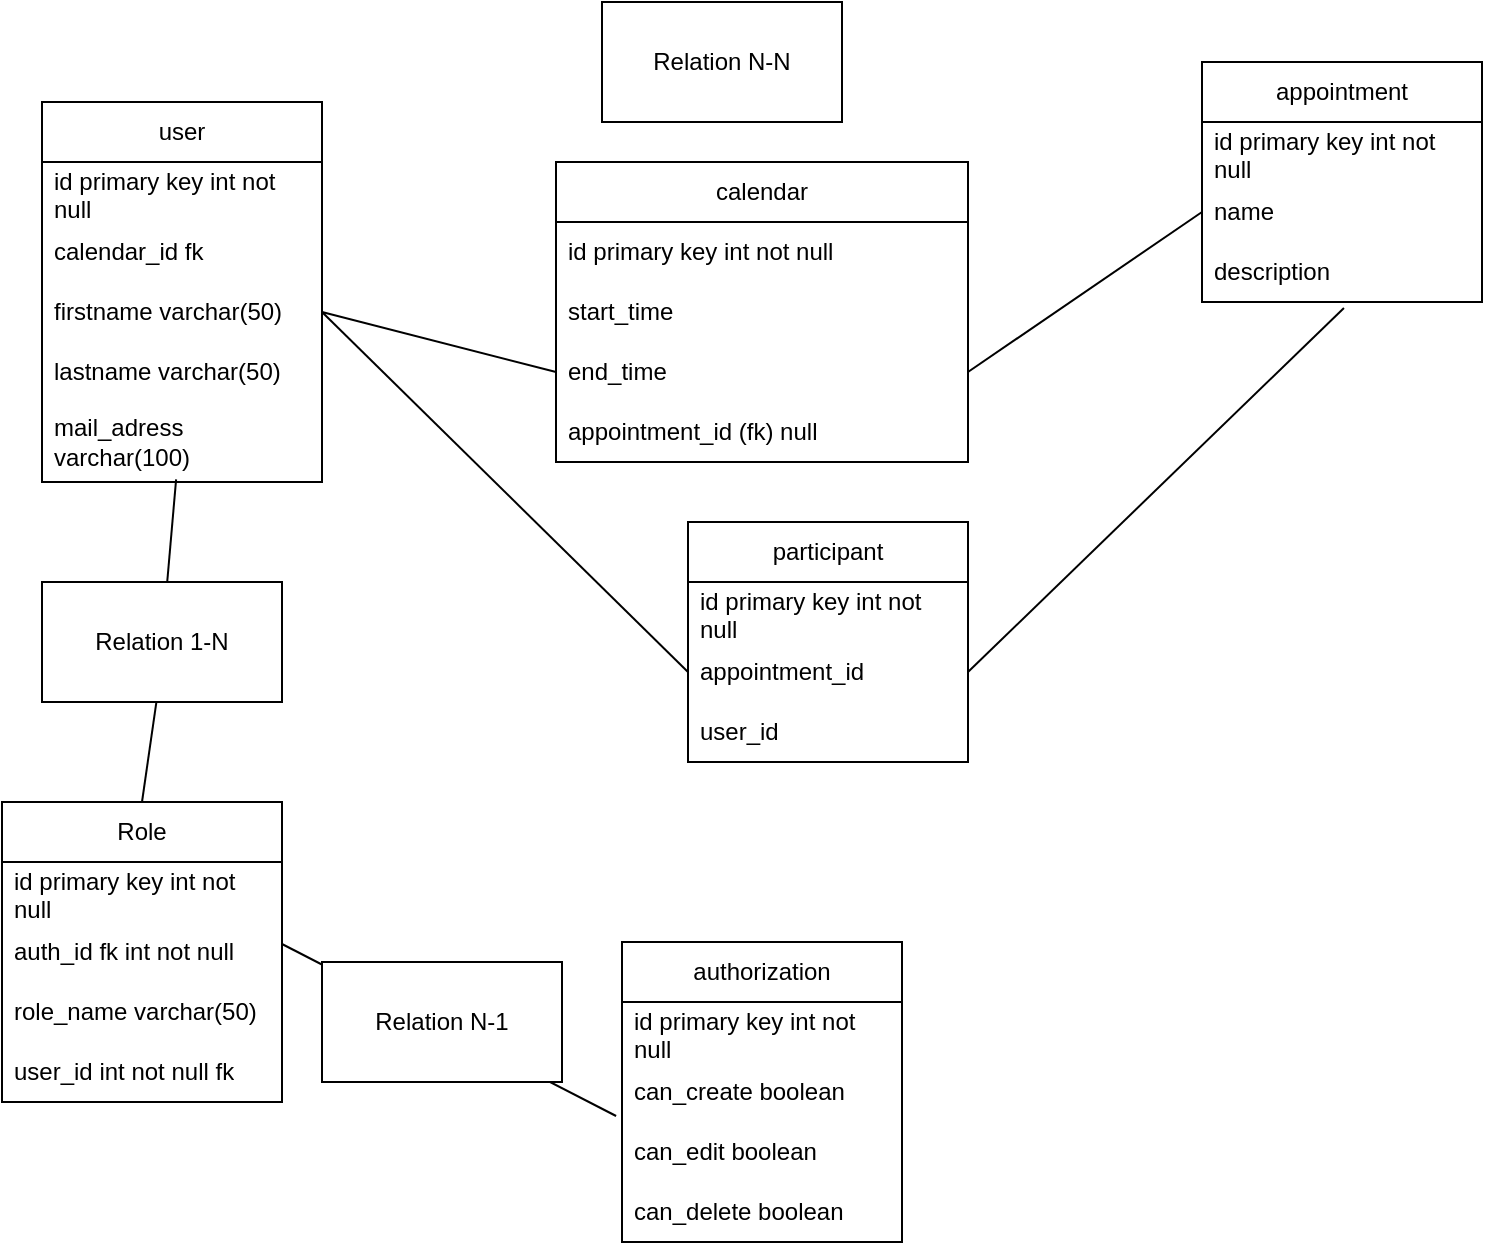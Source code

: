 <mxfile version="21.5.2" type="github">
  <diagram name="Page-1" id="rHeJxagXKsCjm51ZO492">
    <mxGraphModel dx="1290" dy="566" grid="1" gridSize="10" guides="1" tooltips="1" connect="1" arrows="1" fold="1" page="1" pageScale="1" pageWidth="827" pageHeight="1169" math="0" shadow="0">
      <root>
        <mxCell id="0" />
        <mxCell id="1" parent="0" />
        <mxCell id="9v8xwFdSX0G-6z-kkgyB-20" value="" style="endArrow=none;html=1;rounded=0;exitX=1;exitY=0.5;exitDx=0;exitDy=0;entryX=0;entryY=0.5;entryDx=0;entryDy=0;" parent="1" source="9v8xwFdSX0G-6z-kkgyB-3" target="NwiTy2WCb6p2vehGHKtI-1" edge="1">
          <mxGeometry width="50" height="50" relative="1" as="geometry">
            <mxPoint x="390" y="320" as="sourcePoint" />
            <mxPoint x="440" y="270" as="targetPoint" />
          </mxGeometry>
        </mxCell>
        <mxCell id="9v8xwFdSX0G-6z-kkgyB-1" value="user" style="swimlane;fontStyle=0;childLayout=stackLayout;horizontal=1;startSize=30;horizontalStack=0;resizeParent=1;resizeParentMax=0;resizeLast=0;collapsible=1;marginBottom=0;whiteSpace=wrap;html=1;" parent="1" vertex="1">
          <mxGeometry x="80" y="60" width="140" height="190" as="geometry" />
        </mxCell>
        <mxCell id="9v8xwFdSX0G-6z-kkgyB-2" value="id primary key int not null" style="text;strokeColor=none;fillColor=none;align=left;verticalAlign=middle;spacingLeft=4;spacingRight=4;overflow=hidden;points=[[0,0.5],[1,0.5]];portConstraint=eastwest;rotatable=0;whiteSpace=wrap;html=1;" parent="9v8xwFdSX0G-6z-kkgyB-1" vertex="1">
          <mxGeometry y="30" width="140" height="30" as="geometry" />
        </mxCell>
        <mxCell id="NwiTy2WCb6p2vehGHKtI-5" value="calendar_id fk" style="text;strokeColor=none;fillColor=none;align=left;verticalAlign=middle;spacingLeft=4;spacingRight=4;overflow=hidden;points=[[0,0.5],[1,0.5]];portConstraint=eastwest;rotatable=0;whiteSpace=wrap;html=1;" parent="9v8xwFdSX0G-6z-kkgyB-1" vertex="1">
          <mxGeometry y="60" width="140" height="30" as="geometry" />
        </mxCell>
        <mxCell id="9v8xwFdSX0G-6z-kkgyB-3" value="firstname varchar(50)" style="text;strokeColor=none;fillColor=none;align=left;verticalAlign=middle;spacingLeft=4;spacingRight=4;overflow=hidden;points=[[0,0.5],[1,0.5]];portConstraint=eastwest;rotatable=0;whiteSpace=wrap;html=1;" parent="9v8xwFdSX0G-6z-kkgyB-1" vertex="1">
          <mxGeometry y="90" width="140" height="30" as="geometry" />
        </mxCell>
        <mxCell id="9v8xwFdSX0G-6z-kkgyB-4" value="lastname varchar(50)" style="text;strokeColor=none;fillColor=none;align=left;verticalAlign=middle;spacingLeft=4;spacingRight=4;overflow=hidden;points=[[0,0.5],[1,0.5]];portConstraint=eastwest;rotatable=0;whiteSpace=wrap;html=1;" parent="9v8xwFdSX0G-6z-kkgyB-1" vertex="1">
          <mxGeometry y="120" width="140" height="30" as="geometry" />
        </mxCell>
        <mxCell id="9v8xwFdSX0G-6z-kkgyB-6" value="mail_adress varchar(100)" style="text;strokeColor=none;fillColor=none;align=left;verticalAlign=middle;spacingLeft=4;spacingRight=4;overflow=hidden;points=[[0,0.5],[1,0.5]];portConstraint=eastwest;rotatable=0;whiteSpace=wrap;html=1;" parent="9v8xwFdSX0G-6z-kkgyB-1" vertex="1">
          <mxGeometry y="150" width="140" height="40" as="geometry" />
        </mxCell>
        <mxCell id="9v8xwFdSX0G-6z-kkgyB-8" value="appointment" style="swimlane;fontStyle=0;childLayout=stackLayout;horizontal=1;startSize=30;horizontalStack=0;resizeParent=1;resizeParentMax=0;resizeLast=0;collapsible=1;marginBottom=0;whiteSpace=wrap;html=1;" parent="1" vertex="1">
          <mxGeometry x="660" y="40" width="140" height="120" as="geometry" />
        </mxCell>
        <mxCell id="9v8xwFdSX0G-6z-kkgyB-9" value="id primary key int not null" style="text;strokeColor=none;fillColor=none;align=left;verticalAlign=middle;spacingLeft=4;spacingRight=4;overflow=hidden;points=[[0,0.5],[1,0.5]];portConstraint=eastwest;rotatable=0;whiteSpace=wrap;html=1;" parent="9v8xwFdSX0G-6z-kkgyB-8" vertex="1">
          <mxGeometry y="30" width="140" height="30" as="geometry" />
        </mxCell>
        <mxCell id="9v8xwFdSX0G-6z-kkgyB-10" value="name" style="text;strokeColor=none;fillColor=none;align=left;verticalAlign=middle;spacingLeft=4;spacingRight=4;overflow=hidden;points=[[0,0.5],[1,0.5]];portConstraint=eastwest;rotatable=0;whiteSpace=wrap;html=1;" parent="9v8xwFdSX0G-6z-kkgyB-8" vertex="1">
          <mxGeometry y="60" width="140" height="30" as="geometry" />
        </mxCell>
        <mxCell id="9v8xwFdSX0G-6z-kkgyB-11" value="description" style="text;strokeColor=none;fillColor=none;align=left;verticalAlign=middle;spacingLeft=4;spacingRight=4;overflow=hidden;points=[[0,0.5],[1,0.5]];portConstraint=eastwest;rotatable=0;whiteSpace=wrap;html=1;" parent="9v8xwFdSX0G-6z-kkgyB-8" vertex="1">
          <mxGeometry y="90" width="140" height="30" as="geometry" />
        </mxCell>
        <mxCell id="9v8xwFdSX0G-6z-kkgyB-13" value="authorization" style="swimlane;fontStyle=0;childLayout=stackLayout;horizontal=1;startSize=30;horizontalStack=0;resizeParent=1;resizeParentMax=0;resizeLast=0;collapsible=1;marginBottom=0;whiteSpace=wrap;html=1;" parent="1" vertex="1">
          <mxGeometry x="370" y="480" width="140" height="150" as="geometry" />
        </mxCell>
        <mxCell id="9v8xwFdSX0G-6z-kkgyB-14" value="id primary key int not null" style="text;strokeColor=none;fillColor=none;align=left;verticalAlign=middle;spacingLeft=4;spacingRight=4;overflow=hidden;points=[[0,0.5],[1,0.5]];portConstraint=eastwest;rotatable=0;whiteSpace=wrap;html=1;" parent="9v8xwFdSX0G-6z-kkgyB-13" vertex="1">
          <mxGeometry y="30" width="140" height="30" as="geometry" />
        </mxCell>
        <mxCell id="9v8xwFdSX0G-6z-kkgyB-34" value="can_create boolean" style="text;strokeColor=none;fillColor=none;align=left;verticalAlign=middle;spacingLeft=4;spacingRight=4;overflow=hidden;points=[[0,0.5],[1,0.5]];portConstraint=eastwest;rotatable=0;whiteSpace=wrap;html=1;" parent="9v8xwFdSX0G-6z-kkgyB-13" vertex="1">
          <mxGeometry y="60" width="140" height="30" as="geometry" />
        </mxCell>
        <mxCell id="9v8xwFdSX0G-6z-kkgyB-35" value="can_edit boolean" style="text;strokeColor=none;fillColor=none;align=left;verticalAlign=middle;spacingLeft=4;spacingRight=4;overflow=hidden;points=[[0,0.5],[1,0.5]];portConstraint=eastwest;rotatable=0;whiteSpace=wrap;html=1;" parent="9v8xwFdSX0G-6z-kkgyB-13" vertex="1">
          <mxGeometry y="90" width="140" height="30" as="geometry" />
        </mxCell>
        <mxCell id="9v8xwFdSX0G-6z-kkgyB-36" value="can_delete boolean" style="text;strokeColor=none;fillColor=none;align=left;verticalAlign=middle;spacingLeft=4;spacingRight=4;overflow=hidden;points=[[0,0.5],[1,0.5]];portConstraint=eastwest;rotatable=0;whiteSpace=wrap;html=1;" parent="9v8xwFdSX0G-6z-kkgyB-13" vertex="1">
          <mxGeometry y="120" width="140" height="30" as="geometry" />
        </mxCell>
        <mxCell id="9v8xwFdSX0G-6z-kkgyB-24" value="Relation N-N" style="whiteSpace=wrap;html=1;" parent="1" vertex="1">
          <mxGeometry x="360" y="10" width="120" height="60" as="geometry" />
        </mxCell>
        <mxCell id="9v8xwFdSX0G-6z-kkgyB-26" value="" style="endArrow=none;html=1;rounded=0;exitX=0.479;exitY=0.967;exitDx=0;exitDy=0;exitPerimeter=0;entryX=0.5;entryY=0;entryDx=0;entryDy=0;" parent="1" source="9v8xwFdSX0G-6z-kkgyB-49" target="9v8xwFdSX0G-6z-kkgyB-40" edge="1">
          <mxGeometry width="50" height="50" relative="1" as="geometry">
            <mxPoint x="158.94" y="299.01" as="sourcePoint" />
            <mxPoint x="130" y="400" as="targetPoint" />
          </mxGeometry>
        </mxCell>
        <mxCell id="9v8xwFdSX0G-6z-kkgyB-40" value="Role" style="swimlane;fontStyle=0;childLayout=stackLayout;horizontal=1;startSize=30;horizontalStack=0;resizeParent=1;resizeParentMax=0;resizeLast=0;collapsible=1;marginBottom=0;whiteSpace=wrap;html=1;" parent="1" vertex="1">
          <mxGeometry x="60" y="410" width="140" height="150" as="geometry" />
        </mxCell>
        <mxCell id="9v8xwFdSX0G-6z-kkgyB-41" value="id primary key int not null" style="text;strokeColor=none;fillColor=none;align=left;verticalAlign=middle;spacingLeft=4;spacingRight=4;overflow=hidden;points=[[0,0.5],[1,0.5]];portConstraint=eastwest;rotatable=0;whiteSpace=wrap;html=1;" parent="9v8xwFdSX0G-6z-kkgyB-40" vertex="1">
          <mxGeometry y="30" width="140" height="30" as="geometry" />
        </mxCell>
        <mxCell id="9v8xwFdSX0G-6z-kkgyB-53" value="auth_id fk int not null" style="text;strokeColor=none;fillColor=none;align=left;verticalAlign=middle;spacingLeft=4;spacingRight=4;overflow=hidden;points=[[0,0.5],[1,0.5]];portConstraint=eastwest;rotatable=0;whiteSpace=wrap;html=1;" parent="9v8xwFdSX0G-6z-kkgyB-40" vertex="1">
          <mxGeometry y="60" width="140" height="30" as="geometry" />
        </mxCell>
        <mxCell id="9v8xwFdSX0G-6z-kkgyB-51" value="role_name varchar(50)" style="text;strokeColor=none;fillColor=none;align=left;verticalAlign=middle;spacingLeft=4;spacingRight=4;overflow=hidden;points=[[0,0.5],[1,0.5]];portConstraint=eastwest;rotatable=0;whiteSpace=wrap;html=1;" parent="9v8xwFdSX0G-6z-kkgyB-40" vertex="1">
          <mxGeometry y="90" width="140" height="30" as="geometry" />
        </mxCell>
        <mxCell id="9v8xwFdSX0G-6z-kkgyB-42" value="user_id int not null fk" style="text;strokeColor=none;fillColor=none;align=left;verticalAlign=middle;spacingLeft=4;spacingRight=4;overflow=hidden;points=[[0,0.5],[1,0.5]];portConstraint=eastwest;rotatable=0;whiteSpace=wrap;html=1;" parent="9v8xwFdSX0G-6z-kkgyB-40" vertex="1">
          <mxGeometry y="120" width="140" height="30" as="geometry" />
        </mxCell>
        <mxCell id="9v8xwFdSX0G-6z-kkgyB-48" value="" style="endArrow=none;html=1;rounded=0;exitX=-0.021;exitY=-0.1;exitDx=0;exitDy=0;exitPerimeter=0;" parent="1" source="9v8xwFdSX0G-6z-kkgyB-35" edge="1">
          <mxGeometry width="50" height="50" relative="1" as="geometry">
            <mxPoint x="237" y="350" as="sourcePoint" />
            <mxPoint x="200" y="481" as="targetPoint" />
          </mxGeometry>
        </mxCell>
        <mxCell id="9v8xwFdSX0G-6z-kkgyB-23" value="Relation N-1" style="whiteSpace=wrap;html=1;" parent="1" vertex="1">
          <mxGeometry x="220" y="490" width="120" height="60" as="geometry" />
        </mxCell>
        <mxCell id="9v8xwFdSX0G-6z-kkgyB-50" value="" style="endArrow=none;html=1;rounded=0;exitX=0.479;exitY=0.967;exitDx=0;exitDy=0;exitPerimeter=0;" parent="1" source="9v8xwFdSX0G-6z-kkgyB-6" target="9v8xwFdSX0G-6z-kkgyB-49" edge="1">
          <mxGeometry width="50" height="50" relative="1" as="geometry">
            <mxPoint x="167" y="269" as="sourcePoint" />
            <mxPoint x="130" y="400" as="targetPoint" />
          </mxGeometry>
        </mxCell>
        <mxCell id="9v8xwFdSX0G-6z-kkgyB-49" value="Relation 1-N" style="whiteSpace=wrap;html=1;" parent="1" vertex="1">
          <mxGeometry x="80" y="300" width="120" height="60" as="geometry" />
        </mxCell>
        <mxCell id="9v8xwFdSX0G-6z-kkgyB-27" value="calendar" style="swimlane;fontStyle=0;childLayout=stackLayout;horizontal=1;startSize=30;horizontalStack=0;resizeParent=1;resizeParentMax=0;resizeLast=0;collapsible=1;marginBottom=0;whiteSpace=wrap;html=1;" parent="1" vertex="1">
          <mxGeometry x="337" y="90" width="206" height="150" as="geometry" />
        </mxCell>
        <mxCell id="9v8xwFdSX0G-6z-kkgyB-28" value="id primary key int not null" style="text;strokeColor=none;fillColor=none;align=left;verticalAlign=middle;spacingLeft=4;spacingRight=4;overflow=hidden;points=[[0,0.5],[1,0.5]];portConstraint=eastwest;rotatable=0;whiteSpace=wrap;html=1;" parent="9v8xwFdSX0G-6z-kkgyB-27" vertex="1">
          <mxGeometry y="30" width="206" height="30" as="geometry" />
        </mxCell>
        <mxCell id="NwiTy2WCb6p2vehGHKtI-2" value="start_time" style="text;strokeColor=none;fillColor=none;align=left;verticalAlign=middle;spacingLeft=4;spacingRight=4;overflow=hidden;points=[[0,0.5],[1,0.5]];portConstraint=eastwest;rotatable=0;whiteSpace=wrap;html=1;" parent="9v8xwFdSX0G-6z-kkgyB-27" vertex="1">
          <mxGeometry y="60" width="206" height="30" as="geometry" />
        </mxCell>
        <mxCell id="NwiTy2WCb6p2vehGHKtI-1" value="end_time" style="text;strokeColor=none;fillColor=none;align=left;verticalAlign=middle;spacingLeft=4;spacingRight=4;overflow=hidden;points=[[0,0.5],[1,0.5]];portConstraint=eastwest;rotatable=0;whiteSpace=wrap;html=1;" parent="9v8xwFdSX0G-6z-kkgyB-27" vertex="1">
          <mxGeometry y="90" width="206" height="30" as="geometry" />
        </mxCell>
        <mxCell id="9v8xwFdSX0G-6z-kkgyB-30" value="appointment_id (fk) null" style="text;strokeColor=none;fillColor=none;align=left;verticalAlign=middle;spacingLeft=4;spacingRight=4;overflow=hidden;points=[[0,0.5],[1,0.5]];portConstraint=eastwest;rotatable=0;whiteSpace=wrap;html=1;" parent="9v8xwFdSX0G-6z-kkgyB-27" vertex="1">
          <mxGeometry y="120" width="206" height="30" as="geometry" />
        </mxCell>
        <mxCell id="NwiTy2WCb6p2vehGHKtI-7" value="" style="endArrow=none;html=1;rounded=0;entryX=0;entryY=0.5;entryDx=0;entryDy=0;exitX=1;exitY=0.5;exitDx=0;exitDy=0;" parent="1" source="NwiTy2WCb6p2vehGHKtI-1" edge="1">
          <mxGeometry width="50" height="50" relative="1" as="geometry">
            <mxPoint x="543" y="170" as="sourcePoint" />
            <mxPoint x="660" y="115" as="targetPoint" />
          </mxGeometry>
        </mxCell>
        <mxCell id="NwiTy2WCb6p2vehGHKtI-8" value="participant" style="swimlane;fontStyle=0;childLayout=stackLayout;horizontal=1;startSize=30;horizontalStack=0;resizeParent=1;resizeParentMax=0;resizeLast=0;collapsible=1;marginBottom=0;whiteSpace=wrap;html=1;" parent="1" vertex="1">
          <mxGeometry x="403" y="270" width="140" height="120" as="geometry" />
        </mxCell>
        <mxCell id="NwiTy2WCb6p2vehGHKtI-9" value="id primary key int not null" style="text;strokeColor=none;fillColor=none;align=left;verticalAlign=middle;spacingLeft=4;spacingRight=4;overflow=hidden;points=[[0,0.5],[1,0.5]];portConstraint=eastwest;rotatable=0;whiteSpace=wrap;html=1;" parent="NwiTy2WCb6p2vehGHKtI-8" vertex="1">
          <mxGeometry y="30" width="140" height="30" as="geometry" />
        </mxCell>
        <mxCell id="NwiTy2WCb6p2vehGHKtI-10" value="appointment_id" style="text;strokeColor=none;fillColor=none;align=left;verticalAlign=middle;spacingLeft=4;spacingRight=4;overflow=hidden;points=[[0,0.5],[1,0.5]];portConstraint=eastwest;rotatable=0;whiteSpace=wrap;html=1;" parent="NwiTy2WCb6p2vehGHKtI-8" vertex="1">
          <mxGeometry y="60" width="140" height="30" as="geometry" />
        </mxCell>
        <mxCell id="NwiTy2WCb6p2vehGHKtI-11" value="user_id" style="text;strokeColor=none;fillColor=none;align=left;verticalAlign=middle;spacingLeft=4;spacingRight=4;overflow=hidden;points=[[0,0.5],[1,0.5]];portConstraint=eastwest;rotatable=0;whiteSpace=wrap;html=1;" parent="NwiTy2WCb6p2vehGHKtI-8" vertex="1">
          <mxGeometry y="90" width="140" height="30" as="geometry" />
        </mxCell>
        <mxCell id="NwiTy2WCb6p2vehGHKtI-14" value="" style="endArrow=none;html=1;rounded=0;exitX=1;exitY=0.5;exitDx=0;exitDy=0;entryX=0;entryY=0.5;entryDx=0;entryDy=0;" parent="1" source="9v8xwFdSX0G-6z-kkgyB-3" target="NwiTy2WCb6p2vehGHKtI-10" edge="1">
          <mxGeometry width="50" height="50" relative="1" as="geometry">
            <mxPoint x="230" y="175" as="sourcePoint" />
            <mxPoint x="347" y="205" as="targetPoint" />
          </mxGeometry>
        </mxCell>
        <mxCell id="NwiTy2WCb6p2vehGHKtI-15" value="" style="endArrow=none;html=1;rounded=0;exitX=0.507;exitY=1.1;exitDx=0;exitDy=0;entryX=1;entryY=0.5;entryDx=0;entryDy=0;exitPerimeter=0;" parent="1" source="9v8xwFdSX0G-6z-kkgyB-11" target="NwiTy2WCb6p2vehGHKtI-10" edge="1">
          <mxGeometry width="50" height="50" relative="1" as="geometry">
            <mxPoint x="730" y="220" as="sourcePoint" />
            <mxPoint x="880" y="400" as="targetPoint" />
          </mxGeometry>
        </mxCell>
      </root>
    </mxGraphModel>
  </diagram>
</mxfile>
